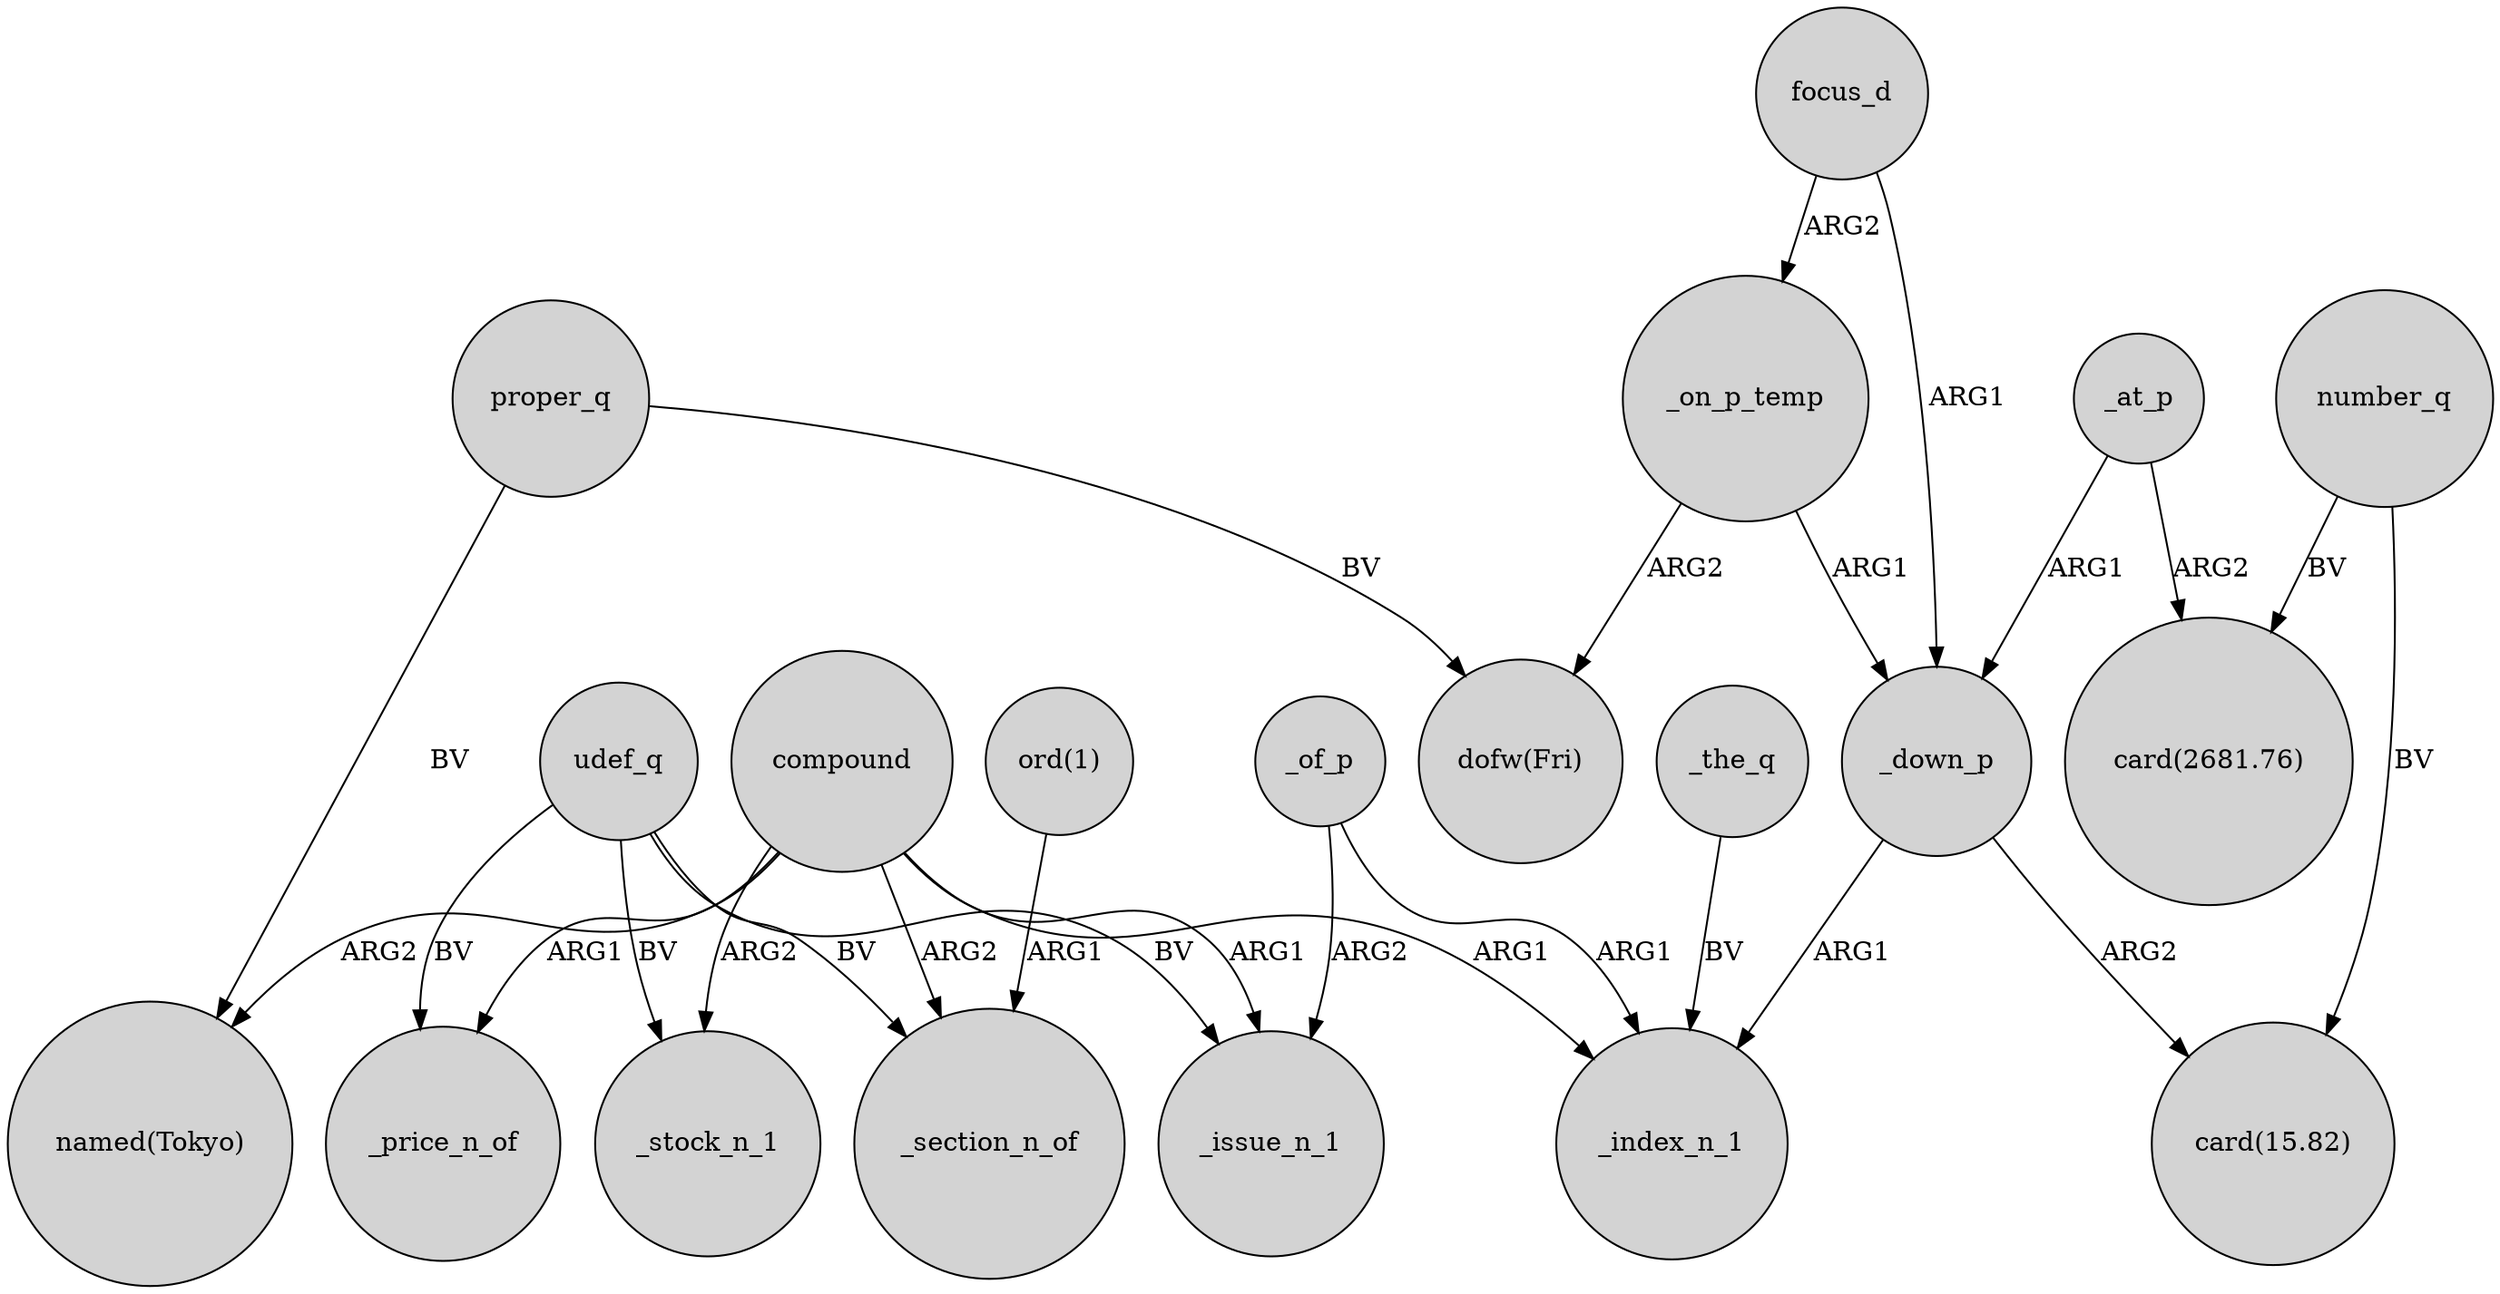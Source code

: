 digraph {
	node [shape=circle style=filled]
	compound -> "named(Tokyo)" [label=ARG2]
	proper_q -> "dofw(Fri)" [label=BV]
	udef_q -> _price_n_of [label=BV]
	_at_p -> "card(2681.76)" [label=ARG2]
	_of_p -> _issue_n_1 [label=ARG2]
	_at_p -> _down_p [label=ARG1]
	"ord(1)" -> _section_n_of [label=ARG1]
	_of_p -> _index_n_1 [label=ARG1]
	focus_d -> _on_p_temp [label=ARG2]
	proper_q -> "named(Tokyo)" [label=BV]
	_on_p_temp -> _down_p [label=ARG1]
	compound -> _stock_n_1 [label=ARG2]
	udef_q -> _stock_n_1 [label=BV]
	_down_p -> _index_n_1 [label=ARG1]
	_on_p_temp -> "dofw(Fri)" [label=ARG2]
	focus_d -> _down_p [label=ARG1]
	_down_p -> "card(15.82)" [label=ARG2]
	number_q -> "card(15.82)" [label=BV]
	udef_q -> _issue_n_1 [label=BV]
	compound -> _issue_n_1 [label=ARG1]
	_the_q -> _index_n_1 [label=BV]
	compound -> _section_n_of [label=ARG2]
	number_q -> "card(2681.76)" [label=BV]
	compound -> _price_n_of [label=ARG1]
	udef_q -> _section_n_of [label=BV]
	compound -> _index_n_1 [label=ARG1]
}
